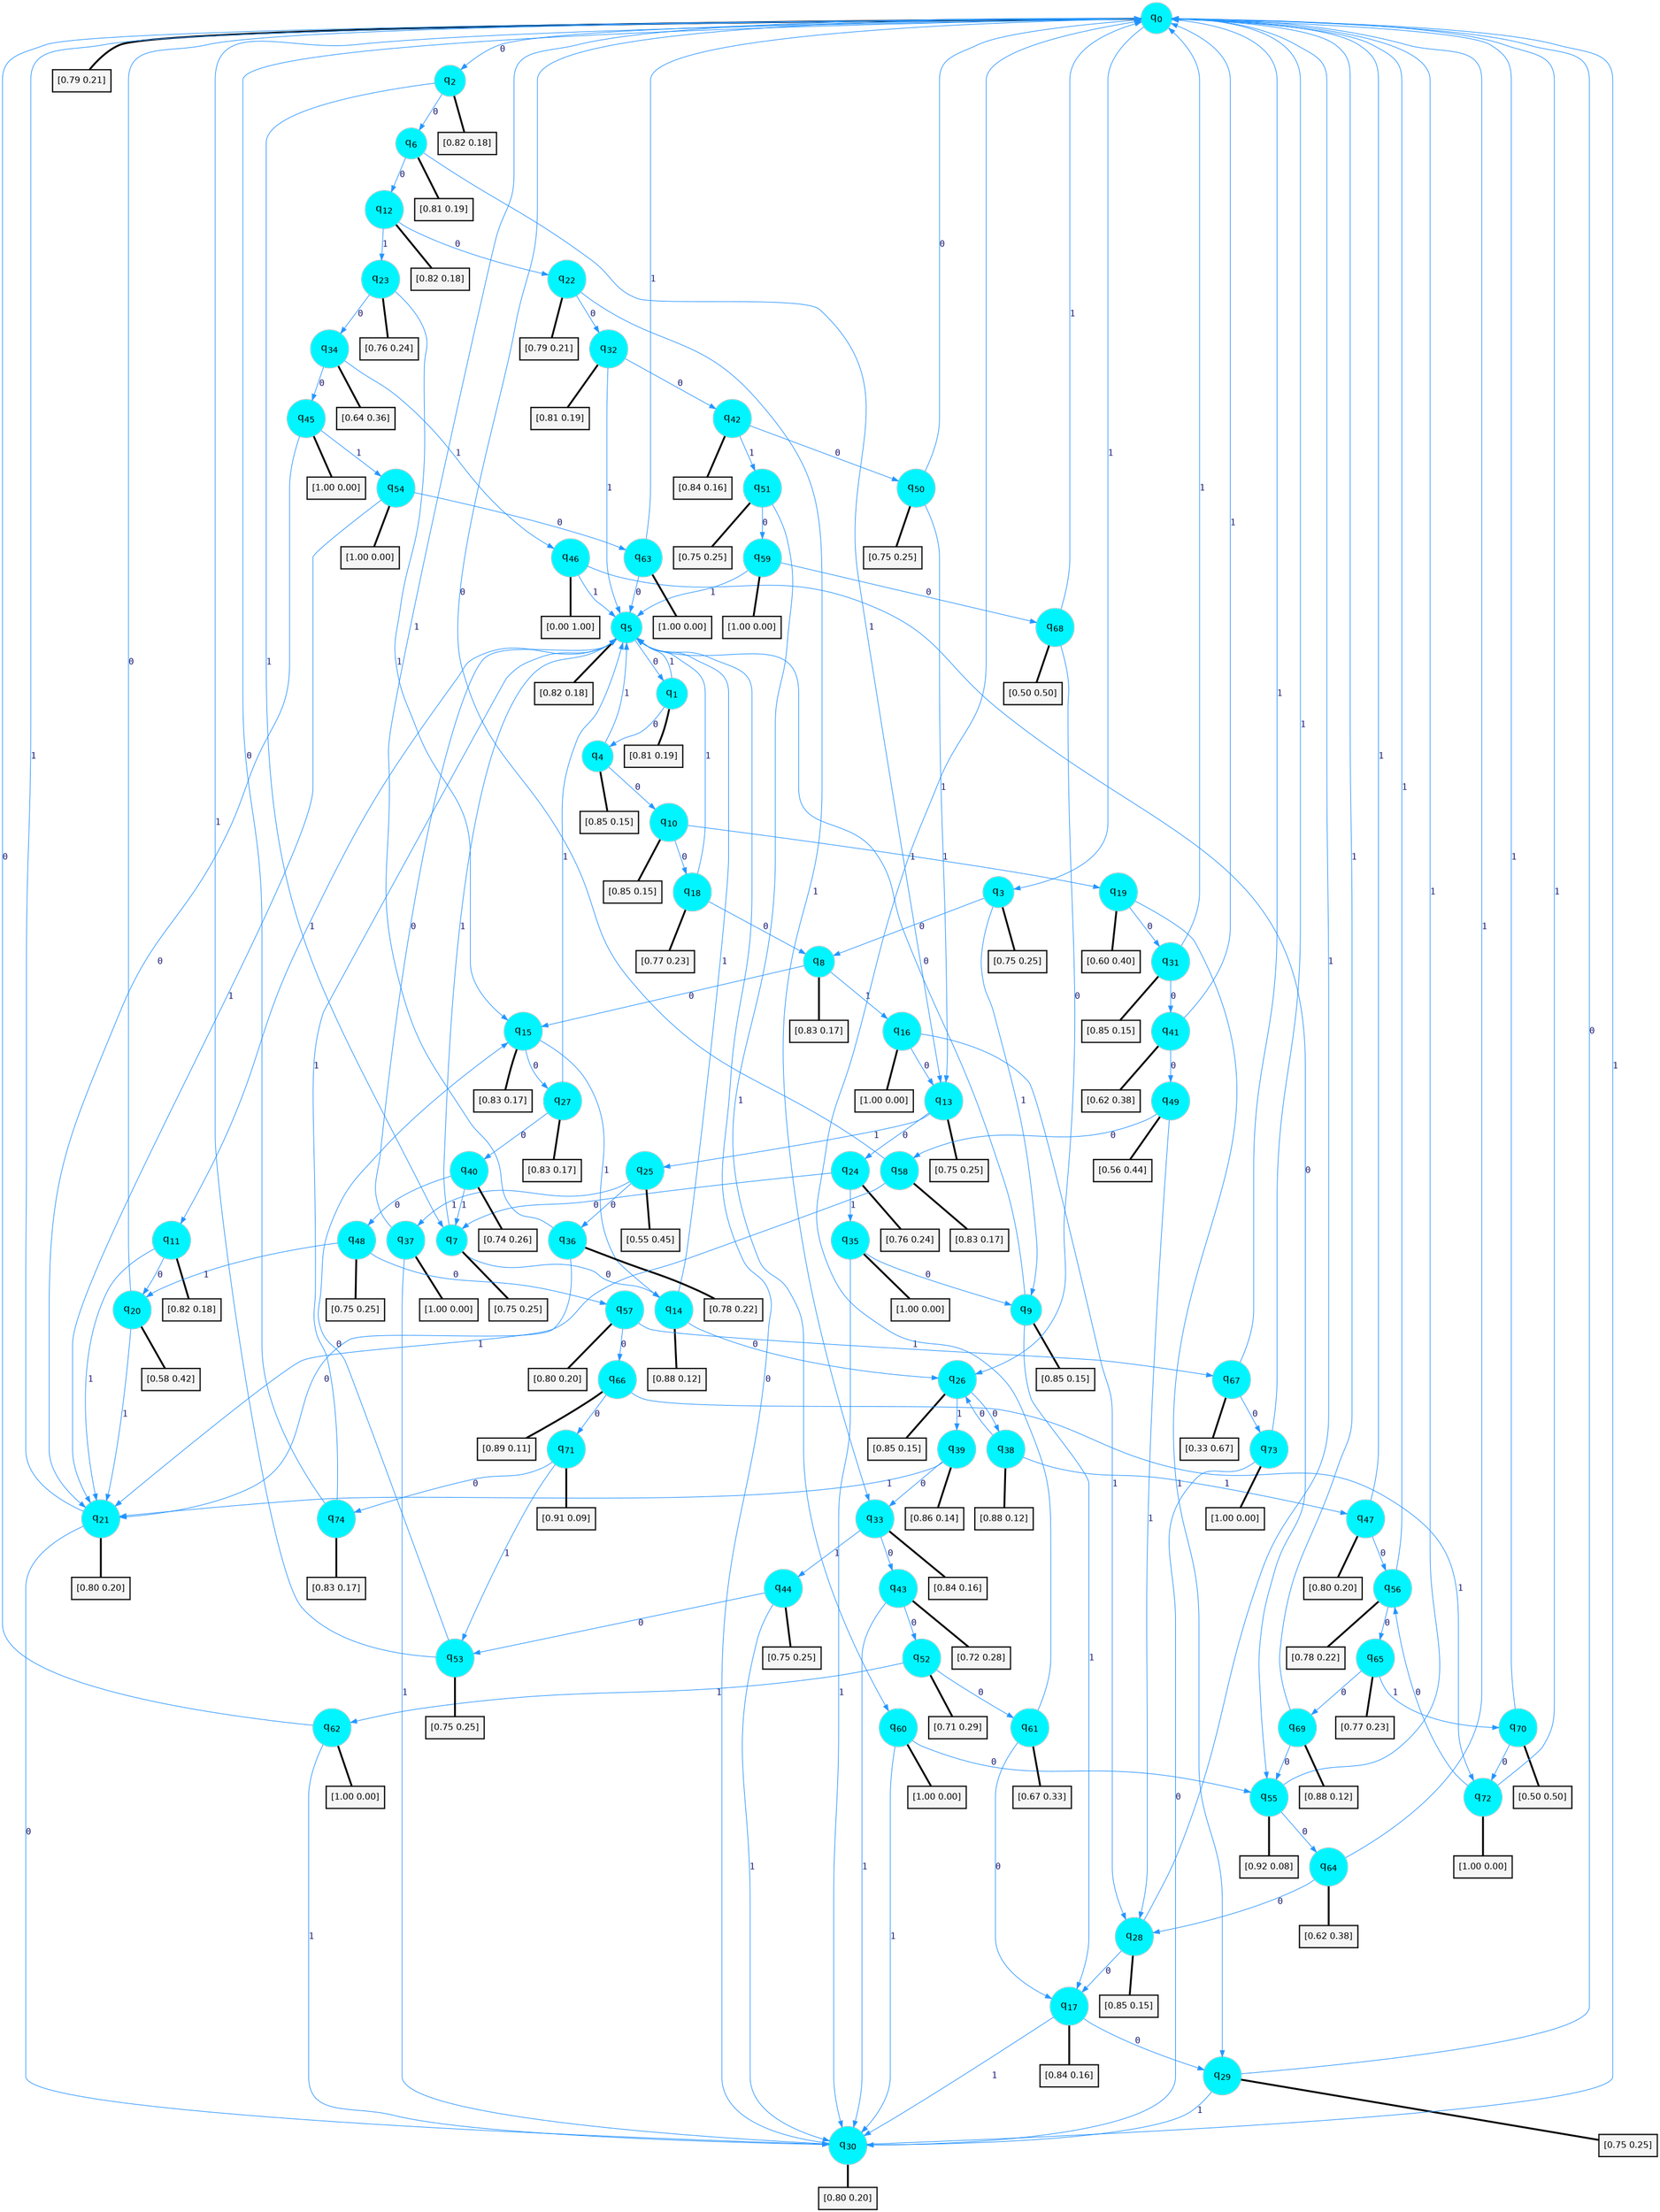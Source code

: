 digraph G {
graph [
bgcolor=transparent, dpi=300, rankdir=TD, size="40,25"];
node [
color=gray, fillcolor=turquoise1, fontcolor=black, fontname=Helvetica, fontsize=16, fontweight=bold, shape=circle, style=filled];
edge [
arrowsize=1, color=dodgerblue1, fontcolor=midnightblue, fontname=courier, fontweight=bold, penwidth=1, style=solid, weight=20];
0[label=<q<SUB>0</SUB>>];
1[label=<q<SUB>1</SUB>>];
2[label=<q<SUB>2</SUB>>];
3[label=<q<SUB>3</SUB>>];
4[label=<q<SUB>4</SUB>>];
5[label=<q<SUB>5</SUB>>];
6[label=<q<SUB>6</SUB>>];
7[label=<q<SUB>7</SUB>>];
8[label=<q<SUB>8</SUB>>];
9[label=<q<SUB>9</SUB>>];
10[label=<q<SUB>10</SUB>>];
11[label=<q<SUB>11</SUB>>];
12[label=<q<SUB>12</SUB>>];
13[label=<q<SUB>13</SUB>>];
14[label=<q<SUB>14</SUB>>];
15[label=<q<SUB>15</SUB>>];
16[label=<q<SUB>16</SUB>>];
17[label=<q<SUB>17</SUB>>];
18[label=<q<SUB>18</SUB>>];
19[label=<q<SUB>19</SUB>>];
20[label=<q<SUB>20</SUB>>];
21[label=<q<SUB>21</SUB>>];
22[label=<q<SUB>22</SUB>>];
23[label=<q<SUB>23</SUB>>];
24[label=<q<SUB>24</SUB>>];
25[label=<q<SUB>25</SUB>>];
26[label=<q<SUB>26</SUB>>];
27[label=<q<SUB>27</SUB>>];
28[label=<q<SUB>28</SUB>>];
29[label=<q<SUB>29</SUB>>];
30[label=<q<SUB>30</SUB>>];
31[label=<q<SUB>31</SUB>>];
32[label=<q<SUB>32</SUB>>];
33[label=<q<SUB>33</SUB>>];
34[label=<q<SUB>34</SUB>>];
35[label=<q<SUB>35</SUB>>];
36[label=<q<SUB>36</SUB>>];
37[label=<q<SUB>37</SUB>>];
38[label=<q<SUB>38</SUB>>];
39[label=<q<SUB>39</SUB>>];
40[label=<q<SUB>40</SUB>>];
41[label=<q<SUB>41</SUB>>];
42[label=<q<SUB>42</SUB>>];
43[label=<q<SUB>43</SUB>>];
44[label=<q<SUB>44</SUB>>];
45[label=<q<SUB>45</SUB>>];
46[label=<q<SUB>46</SUB>>];
47[label=<q<SUB>47</SUB>>];
48[label=<q<SUB>48</SUB>>];
49[label=<q<SUB>49</SUB>>];
50[label=<q<SUB>50</SUB>>];
51[label=<q<SUB>51</SUB>>];
52[label=<q<SUB>52</SUB>>];
53[label=<q<SUB>53</SUB>>];
54[label=<q<SUB>54</SUB>>];
55[label=<q<SUB>55</SUB>>];
56[label=<q<SUB>56</SUB>>];
57[label=<q<SUB>57</SUB>>];
58[label=<q<SUB>58</SUB>>];
59[label=<q<SUB>59</SUB>>];
60[label=<q<SUB>60</SUB>>];
61[label=<q<SUB>61</SUB>>];
62[label=<q<SUB>62</SUB>>];
63[label=<q<SUB>63</SUB>>];
64[label=<q<SUB>64</SUB>>];
65[label=<q<SUB>65</SUB>>];
66[label=<q<SUB>66</SUB>>];
67[label=<q<SUB>67</SUB>>];
68[label=<q<SUB>68</SUB>>];
69[label=<q<SUB>69</SUB>>];
70[label=<q<SUB>70</SUB>>];
71[label=<q<SUB>71</SUB>>];
72[label=<q<SUB>72</SUB>>];
73[label=<q<SUB>73</SUB>>];
74[label=<q<SUB>74</SUB>>];
75[label="[0.79 0.21]", shape=box,fontcolor=black, fontname=Helvetica, fontsize=14, penwidth=2, fillcolor=whitesmoke,color=black];
76[label="[0.81 0.19]", shape=box,fontcolor=black, fontname=Helvetica, fontsize=14, penwidth=2, fillcolor=whitesmoke,color=black];
77[label="[0.82 0.18]", shape=box,fontcolor=black, fontname=Helvetica, fontsize=14, penwidth=2, fillcolor=whitesmoke,color=black];
78[label="[0.75 0.25]", shape=box,fontcolor=black, fontname=Helvetica, fontsize=14, penwidth=2, fillcolor=whitesmoke,color=black];
79[label="[0.85 0.15]", shape=box,fontcolor=black, fontname=Helvetica, fontsize=14, penwidth=2, fillcolor=whitesmoke,color=black];
80[label="[0.82 0.18]", shape=box,fontcolor=black, fontname=Helvetica, fontsize=14, penwidth=2, fillcolor=whitesmoke,color=black];
81[label="[0.81 0.19]", shape=box,fontcolor=black, fontname=Helvetica, fontsize=14, penwidth=2, fillcolor=whitesmoke,color=black];
82[label="[0.75 0.25]", shape=box,fontcolor=black, fontname=Helvetica, fontsize=14, penwidth=2, fillcolor=whitesmoke,color=black];
83[label="[0.83 0.17]", shape=box,fontcolor=black, fontname=Helvetica, fontsize=14, penwidth=2, fillcolor=whitesmoke,color=black];
84[label="[0.85 0.15]", shape=box,fontcolor=black, fontname=Helvetica, fontsize=14, penwidth=2, fillcolor=whitesmoke,color=black];
85[label="[0.85 0.15]", shape=box,fontcolor=black, fontname=Helvetica, fontsize=14, penwidth=2, fillcolor=whitesmoke,color=black];
86[label="[0.82 0.18]", shape=box,fontcolor=black, fontname=Helvetica, fontsize=14, penwidth=2, fillcolor=whitesmoke,color=black];
87[label="[0.82 0.18]", shape=box,fontcolor=black, fontname=Helvetica, fontsize=14, penwidth=2, fillcolor=whitesmoke,color=black];
88[label="[0.75 0.25]", shape=box,fontcolor=black, fontname=Helvetica, fontsize=14, penwidth=2, fillcolor=whitesmoke,color=black];
89[label="[0.88 0.12]", shape=box,fontcolor=black, fontname=Helvetica, fontsize=14, penwidth=2, fillcolor=whitesmoke,color=black];
90[label="[0.83 0.17]", shape=box,fontcolor=black, fontname=Helvetica, fontsize=14, penwidth=2, fillcolor=whitesmoke,color=black];
91[label="[1.00 0.00]", shape=box,fontcolor=black, fontname=Helvetica, fontsize=14, penwidth=2, fillcolor=whitesmoke,color=black];
92[label="[0.84 0.16]", shape=box,fontcolor=black, fontname=Helvetica, fontsize=14, penwidth=2, fillcolor=whitesmoke,color=black];
93[label="[0.77 0.23]", shape=box,fontcolor=black, fontname=Helvetica, fontsize=14, penwidth=2, fillcolor=whitesmoke,color=black];
94[label="[0.60 0.40]", shape=box,fontcolor=black, fontname=Helvetica, fontsize=14, penwidth=2, fillcolor=whitesmoke,color=black];
95[label="[0.58 0.42]", shape=box,fontcolor=black, fontname=Helvetica, fontsize=14, penwidth=2, fillcolor=whitesmoke,color=black];
96[label="[0.80 0.20]", shape=box,fontcolor=black, fontname=Helvetica, fontsize=14, penwidth=2, fillcolor=whitesmoke,color=black];
97[label="[0.79 0.21]", shape=box,fontcolor=black, fontname=Helvetica, fontsize=14, penwidth=2, fillcolor=whitesmoke,color=black];
98[label="[0.76 0.24]", shape=box,fontcolor=black, fontname=Helvetica, fontsize=14, penwidth=2, fillcolor=whitesmoke,color=black];
99[label="[0.76 0.24]", shape=box,fontcolor=black, fontname=Helvetica, fontsize=14, penwidth=2, fillcolor=whitesmoke,color=black];
100[label="[0.55 0.45]", shape=box,fontcolor=black, fontname=Helvetica, fontsize=14, penwidth=2, fillcolor=whitesmoke,color=black];
101[label="[0.85 0.15]", shape=box,fontcolor=black, fontname=Helvetica, fontsize=14, penwidth=2, fillcolor=whitesmoke,color=black];
102[label="[0.83 0.17]", shape=box,fontcolor=black, fontname=Helvetica, fontsize=14, penwidth=2, fillcolor=whitesmoke,color=black];
103[label="[0.85 0.15]", shape=box,fontcolor=black, fontname=Helvetica, fontsize=14, penwidth=2, fillcolor=whitesmoke,color=black];
104[label="[0.75 0.25]", shape=box,fontcolor=black, fontname=Helvetica, fontsize=14, penwidth=2, fillcolor=whitesmoke,color=black];
105[label="[0.80 0.20]", shape=box,fontcolor=black, fontname=Helvetica, fontsize=14, penwidth=2, fillcolor=whitesmoke,color=black];
106[label="[0.85 0.15]", shape=box,fontcolor=black, fontname=Helvetica, fontsize=14, penwidth=2, fillcolor=whitesmoke,color=black];
107[label="[0.81 0.19]", shape=box,fontcolor=black, fontname=Helvetica, fontsize=14, penwidth=2, fillcolor=whitesmoke,color=black];
108[label="[0.84 0.16]", shape=box,fontcolor=black, fontname=Helvetica, fontsize=14, penwidth=2, fillcolor=whitesmoke,color=black];
109[label="[0.64 0.36]", shape=box,fontcolor=black, fontname=Helvetica, fontsize=14, penwidth=2, fillcolor=whitesmoke,color=black];
110[label="[1.00 0.00]", shape=box,fontcolor=black, fontname=Helvetica, fontsize=14, penwidth=2, fillcolor=whitesmoke,color=black];
111[label="[0.78 0.22]", shape=box,fontcolor=black, fontname=Helvetica, fontsize=14, penwidth=2, fillcolor=whitesmoke,color=black];
112[label="[1.00 0.00]", shape=box,fontcolor=black, fontname=Helvetica, fontsize=14, penwidth=2, fillcolor=whitesmoke,color=black];
113[label="[0.88 0.12]", shape=box,fontcolor=black, fontname=Helvetica, fontsize=14, penwidth=2, fillcolor=whitesmoke,color=black];
114[label="[0.86 0.14]", shape=box,fontcolor=black, fontname=Helvetica, fontsize=14, penwidth=2, fillcolor=whitesmoke,color=black];
115[label="[0.74 0.26]", shape=box,fontcolor=black, fontname=Helvetica, fontsize=14, penwidth=2, fillcolor=whitesmoke,color=black];
116[label="[0.62 0.38]", shape=box,fontcolor=black, fontname=Helvetica, fontsize=14, penwidth=2, fillcolor=whitesmoke,color=black];
117[label="[0.84 0.16]", shape=box,fontcolor=black, fontname=Helvetica, fontsize=14, penwidth=2, fillcolor=whitesmoke,color=black];
118[label="[0.72 0.28]", shape=box,fontcolor=black, fontname=Helvetica, fontsize=14, penwidth=2, fillcolor=whitesmoke,color=black];
119[label="[0.75 0.25]", shape=box,fontcolor=black, fontname=Helvetica, fontsize=14, penwidth=2, fillcolor=whitesmoke,color=black];
120[label="[1.00 0.00]", shape=box,fontcolor=black, fontname=Helvetica, fontsize=14, penwidth=2, fillcolor=whitesmoke,color=black];
121[label="[0.00 1.00]", shape=box,fontcolor=black, fontname=Helvetica, fontsize=14, penwidth=2, fillcolor=whitesmoke,color=black];
122[label="[0.80 0.20]", shape=box,fontcolor=black, fontname=Helvetica, fontsize=14, penwidth=2, fillcolor=whitesmoke,color=black];
123[label="[0.75 0.25]", shape=box,fontcolor=black, fontname=Helvetica, fontsize=14, penwidth=2, fillcolor=whitesmoke,color=black];
124[label="[0.56 0.44]", shape=box,fontcolor=black, fontname=Helvetica, fontsize=14, penwidth=2, fillcolor=whitesmoke,color=black];
125[label="[0.75 0.25]", shape=box,fontcolor=black, fontname=Helvetica, fontsize=14, penwidth=2, fillcolor=whitesmoke,color=black];
126[label="[0.75 0.25]", shape=box,fontcolor=black, fontname=Helvetica, fontsize=14, penwidth=2, fillcolor=whitesmoke,color=black];
127[label="[0.71 0.29]", shape=box,fontcolor=black, fontname=Helvetica, fontsize=14, penwidth=2, fillcolor=whitesmoke,color=black];
128[label="[0.75 0.25]", shape=box,fontcolor=black, fontname=Helvetica, fontsize=14, penwidth=2, fillcolor=whitesmoke,color=black];
129[label="[1.00 0.00]", shape=box,fontcolor=black, fontname=Helvetica, fontsize=14, penwidth=2, fillcolor=whitesmoke,color=black];
130[label="[0.92 0.08]", shape=box,fontcolor=black, fontname=Helvetica, fontsize=14, penwidth=2, fillcolor=whitesmoke,color=black];
131[label="[0.78 0.22]", shape=box,fontcolor=black, fontname=Helvetica, fontsize=14, penwidth=2, fillcolor=whitesmoke,color=black];
132[label="[0.80 0.20]", shape=box,fontcolor=black, fontname=Helvetica, fontsize=14, penwidth=2, fillcolor=whitesmoke,color=black];
133[label="[0.83 0.17]", shape=box,fontcolor=black, fontname=Helvetica, fontsize=14, penwidth=2, fillcolor=whitesmoke,color=black];
134[label="[1.00 0.00]", shape=box,fontcolor=black, fontname=Helvetica, fontsize=14, penwidth=2, fillcolor=whitesmoke,color=black];
135[label="[1.00 0.00]", shape=box,fontcolor=black, fontname=Helvetica, fontsize=14, penwidth=2, fillcolor=whitesmoke,color=black];
136[label="[0.67 0.33]", shape=box,fontcolor=black, fontname=Helvetica, fontsize=14, penwidth=2, fillcolor=whitesmoke,color=black];
137[label="[1.00 0.00]", shape=box,fontcolor=black, fontname=Helvetica, fontsize=14, penwidth=2, fillcolor=whitesmoke,color=black];
138[label="[1.00 0.00]", shape=box,fontcolor=black, fontname=Helvetica, fontsize=14, penwidth=2, fillcolor=whitesmoke,color=black];
139[label="[0.62 0.38]", shape=box,fontcolor=black, fontname=Helvetica, fontsize=14, penwidth=2, fillcolor=whitesmoke,color=black];
140[label="[0.77 0.23]", shape=box,fontcolor=black, fontname=Helvetica, fontsize=14, penwidth=2, fillcolor=whitesmoke,color=black];
141[label="[0.89 0.11]", shape=box,fontcolor=black, fontname=Helvetica, fontsize=14, penwidth=2, fillcolor=whitesmoke,color=black];
142[label="[0.33 0.67]", shape=box,fontcolor=black, fontname=Helvetica, fontsize=14, penwidth=2, fillcolor=whitesmoke,color=black];
143[label="[0.50 0.50]", shape=box,fontcolor=black, fontname=Helvetica, fontsize=14, penwidth=2, fillcolor=whitesmoke,color=black];
144[label="[0.88 0.12]", shape=box,fontcolor=black, fontname=Helvetica, fontsize=14, penwidth=2, fillcolor=whitesmoke,color=black];
145[label="[0.50 0.50]", shape=box,fontcolor=black, fontname=Helvetica, fontsize=14, penwidth=2, fillcolor=whitesmoke,color=black];
146[label="[0.91 0.09]", shape=box,fontcolor=black, fontname=Helvetica, fontsize=14, penwidth=2, fillcolor=whitesmoke,color=black];
147[label="[1.00 0.00]", shape=box,fontcolor=black, fontname=Helvetica, fontsize=14, penwidth=2, fillcolor=whitesmoke,color=black];
148[label="[1.00 0.00]", shape=box,fontcolor=black, fontname=Helvetica, fontsize=14, penwidth=2, fillcolor=whitesmoke,color=black];
149[label="[0.83 0.17]", shape=box,fontcolor=black, fontname=Helvetica, fontsize=14, penwidth=2, fillcolor=whitesmoke,color=black];
0->2 [label=0];
0->3 [label=1];
0->75 [arrowhead=none, penwidth=3,color=black];
1->4 [label=0];
1->5 [label=1];
1->76 [arrowhead=none, penwidth=3,color=black];
2->6 [label=0];
2->7 [label=1];
2->77 [arrowhead=none, penwidth=3,color=black];
3->8 [label=0];
3->9 [label=1];
3->78 [arrowhead=none, penwidth=3,color=black];
4->10 [label=0];
4->5 [label=1];
4->79 [arrowhead=none, penwidth=3,color=black];
5->1 [label=0];
5->11 [label=1];
5->80 [arrowhead=none, penwidth=3,color=black];
6->12 [label=0];
6->13 [label=1];
6->81 [arrowhead=none, penwidth=3,color=black];
7->14 [label=0];
7->5 [label=1];
7->82 [arrowhead=none, penwidth=3,color=black];
8->15 [label=0];
8->16 [label=1];
8->83 [arrowhead=none, penwidth=3,color=black];
9->5 [label=0];
9->17 [label=1];
9->84 [arrowhead=none, penwidth=3,color=black];
10->18 [label=0];
10->19 [label=1];
10->85 [arrowhead=none, penwidth=3,color=black];
11->20 [label=0];
11->21 [label=1];
11->86 [arrowhead=none, penwidth=3,color=black];
12->22 [label=0];
12->23 [label=1];
12->87 [arrowhead=none, penwidth=3,color=black];
13->24 [label=0];
13->25 [label=1];
13->88 [arrowhead=none, penwidth=3,color=black];
14->26 [label=0];
14->5 [label=1];
14->89 [arrowhead=none, penwidth=3,color=black];
15->27 [label=0];
15->14 [label=1];
15->90 [arrowhead=none, penwidth=3,color=black];
16->13 [label=0];
16->28 [label=1];
16->91 [arrowhead=none, penwidth=3,color=black];
17->29 [label=0];
17->30 [label=1];
17->92 [arrowhead=none, penwidth=3,color=black];
18->8 [label=0];
18->5 [label=1];
18->93 [arrowhead=none, penwidth=3,color=black];
19->31 [label=0];
19->29 [label=1];
19->94 [arrowhead=none, penwidth=3,color=black];
20->0 [label=0];
20->21 [label=1];
20->95 [arrowhead=none, penwidth=3,color=black];
21->30 [label=0];
21->0 [label=1];
21->96 [arrowhead=none, penwidth=3,color=black];
22->32 [label=0];
22->33 [label=1];
22->97 [arrowhead=none, penwidth=3,color=black];
23->34 [label=0];
23->15 [label=1];
23->98 [arrowhead=none, penwidth=3,color=black];
24->7 [label=0];
24->35 [label=1];
24->99 [arrowhead=none, penwidth=3,color=black];
25->36 [label=0];
25->37 [label=1];
25->100 [arrowhead=none, penwidth=3,color=black];
26->38 [label=0];
26->39 [label=1];
26->101 [arrowhead=none, penwidth=3,color=black];
27->40 [label=0];
27->5 [label=1];
27->102 [arrowhead=none, penwidth=3,color=black];
28->17 [label=0];
28->0 [label=1];
28->103 [arrowhead=none, penwidth=3,color=black];
29->0 [label=0];
29->30 [label=1];
29->104 [arrowhead=none, penwidth=3,color=black];
30->5 [label=0];
30->0 [label=1];
30->105 [arrowhead=none, penwidth=3,color=black];
31->41 [label=0];
31->0 [label=1];
31->106 [arrowhead=none, penwidth=3,color=black];
32->42 [label=0];
32->5 [label=1];
32->107 [arrowhead=none, penwidth=3,color=black];
33->43 [label=0];
33->44 [label=1];
33->108 [arrowhead=none, penwidth=3,color=black];
34->45 [label=0];
34->46 [label=1];
34->109 [arrowhead=none, penwidth=3,color=black];
35->9 [label=0];
35->30 [label=1];
35->110 [arrowhead=none, penwidth=3,color=black];
36->21 [label=0];
36->0 [label=1];
36->111 [arrowhead=none, penwidth=3,color=black];
37->5 [label=0];
37->30 [label=1];
37->112 [arrowhead=none, penwidth=3,color=black];
38->26 [label=0];
38->47 [label=1];
38->113 [arrowhead=none, penwidth=3,color=black];
39->33 [label=0];
39->21 [label=1];
39->114 [arrowhead=none, penwidth=3,color=black];
40->48 [label=0];
40->7 [label=1];
40->115 [arrowhead=none, penwidth=3,color=black];
41->49 [label=0];
41->0 [label=1];
41->116 [arrowhead=none, penwidth=3,color=black];
42->50 [label=0];
42->51 [label=1];
42->117 [arrowhead=none, penwidth=3,color=black];
43->52 [label=0];
43->30 [label=1];
43->118 [arrowhead=none, penwidth=3,color=black];
44->53 [label=0];
44->30 [label=1];
44->119 [arrowhead=none, penwidth=3,color=black];
45->21 [label=0];
45->54 [label=1];
45->120 [arrowhead=none, penwidth=3,color=black];
46->55 [label=0];
46->5 [label=1];
46->121 [arrowhead=none, penwidth=3,color=black];
47->56 [label=0];
47->0 [label=1];
47->122 [arrowhead=none, penwidth=3,color=black];
48->57 [label=0];
48->20 [label=1];
48->123 [arrowhead=none, penwidth=3,color=black];
49->58 [label=0];
49->28 [label=1];
49->124 [arrowhead=none, penwidth=3,color=black];
50->0 [label=0];
50->13 [label=1];
50->125 [arrowhead=none, penwidth=3,color=black];
51->59 [label=0];
51->60 [label=1];
51->126 [arrowhead=none, penwidth=3,color=black];
52->61 [label=0];
52->62 [label=1];
52->127 [arrowhead=none, penwidth=3,color=black];
53->15 [label=0];
53->0 [label=1];
53->128 [arrowhead=none, penwidth=3,color=black];
54->63 [label=0];
54->21 [label=1];
54->129 [arrowhead=none, penwidth=3,color=black];
55->64 [label=0];
55->0 [label=1];
55->130 [arrowhead=none, penwidth=3,color=black];
56->65 [label=0];
56->0 [label=1];
56->131 [arrowhead=none, penwidth=3,color=black];
57->66 [label=0];
57->67 [label=1];
57->132 [arrowhead=none, penwidth=3,color=black];
58->0 [label=0];
58->21 [label=1];
58->133 [arrowhead=none, penwidth=3,color=black];
59->68 [label=0];
59->5 [label=1];
59->134 [arrowhead=none, penwidth=3,color=black];
60->55 [label=0];
60->30 [label=1];
60->135 [arrowhead=none, penwidth=3,color=black];
61->17 [label=0];
61->0 [label=1];
61->136 [arrowhead=none, penwidth=3,color=black];
62->0 [label=0];
62->30 [label=1];
62->137 [arrowhead=none, penwidth=3,color=black];
63->5 [label=0];
63->0 [label=1];
63->138 [arrowhead=none, penwidth=3,color=black];
64->28 [label=0];
64->0 [label=1];
64->139 [arrowhead=none, penwidth=3,color=black];
65->69 [label=0];
65->70 [label=1];
65->140 [arrowhead=none, penwidth=3,color=black];
66->71 [label=0];
66->72 [label=1];
66->141 [arrowhead=none, penwidth=3,color=black];
67->73 [label=0];
67->0 [label=1];
67->142 [arrowhead=none, penwidth=3,color=black];
68->26 [label=0];
68->0 [label=1];
68->143 [arrowhead=none, penwidth=3,color=black];
69->55 [label=0];
69->0 [label=1];
69->144 [arrowhead=none, penwidth=3,color=black];
70->72 [label=0];
70->0 [label=1];
70->145 [arrowhead=none, penwidth=3,color=black];
71->74 [label=0];
71->53 [label=1];
71->146 [arrowhead=none, penwidth=3,color=black];
72->56 [label=0];
72->0 [label=1];
72->147 [arrowhead=none, penwidth=3,color=black];
73->30 [label=0];
73->0 [label=1];
73->148 [arrowhead=none, penwidth=3,color=black];
74->0 [label=0];
74->5 [label=1];
74->149 [arrowhead=none, penwidth=3,color=black];
}
